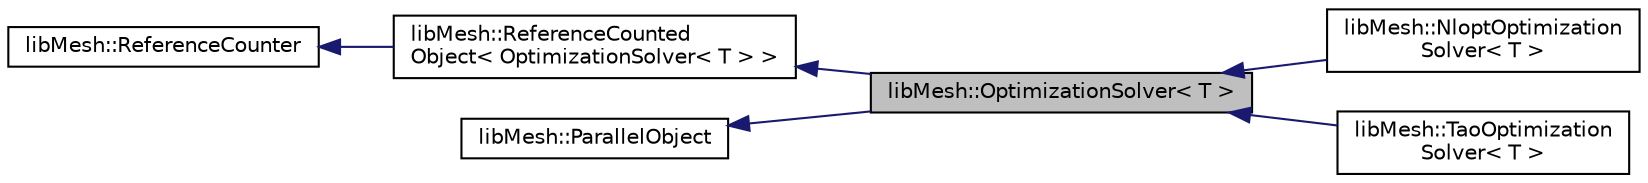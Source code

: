 digraph "libMesh::OptimizationSolver&lt; T &gt;"
{
  edge [fontname="Helvetica",fontsize="10",labelfontname="Helvetica",labelfontsize="10"];
  node [fontname="Helvetica",fontsize="10",shape=record];
  rankdir="LR";
  Node0 [label="libMesh::OptimizationSolver\< T \>",height=0.2,width=0.4,color="black", fillcolor="grey75", style="filled", fontcolor="black"];
  Node1 -> Node0 [dir="back",color="midnightblue",fontsize="10",style="solid",fontname="Helvetica"];
  Node1 [label="libMesh::ReferenceCounted\lObject\< OptimizationSolver\< T \> \>",height=0.2,width=0.4,color="black", fillcolor="white", style="filled",URL="$classlibMesh_1_1ReferenceCountedObject.html"];
  Node2 -> Node1 [dir="back",color="midnightblue",fontsize="10",style="solid",fontname="Helvetica"];
  Node2 [label="libMesh::ReferenceCounter",height=0.2,width=0.4,color="black", fillcolor="white", style="filled",URL="$classlibMesh_1_1ReferenceCounter.html",tooltip="Common base for all objects whose creations/destructions are counted. "];
  Node3 -> Node0 [dir="back",color="midnightblue",fontsize="10",style="solid",fontname="Helvetica"];
  Node3 [label="libMesh::ParallelObject",height=0.2,width=0.4,color="black", fillcolor="white", style="filled",URL="$classlibMesh_1_1ParallelObject.html",tooltip="An object whose state is distributed along a set of processors. "];
  Node0 -> Node4 [dir="back",color="midnightblue",fontsize="10",style="solid",fontname="Helvetica"];
  Node4 [label="libMesh::NloptOptimization\lSolver\< T \>",height=0.2,width=0.4,color="black", fillcolor="white", style="filled",URL="$classlibMesh_1_1NloptOptimizationSolver.html"];
  Node0 -> Node5 [dir="back",color="midnightblue",fontsize="10",style="solid",fontname="Helvetica"];
  Node5 [label="libMesh::TaoOptimization\lSolver\< T \>",height=0.2,width=0.4,color="black", fillcolor="white", style="filled",URL="$classlibMesh_1_1TaoOptimizationSolver.html"];
}

